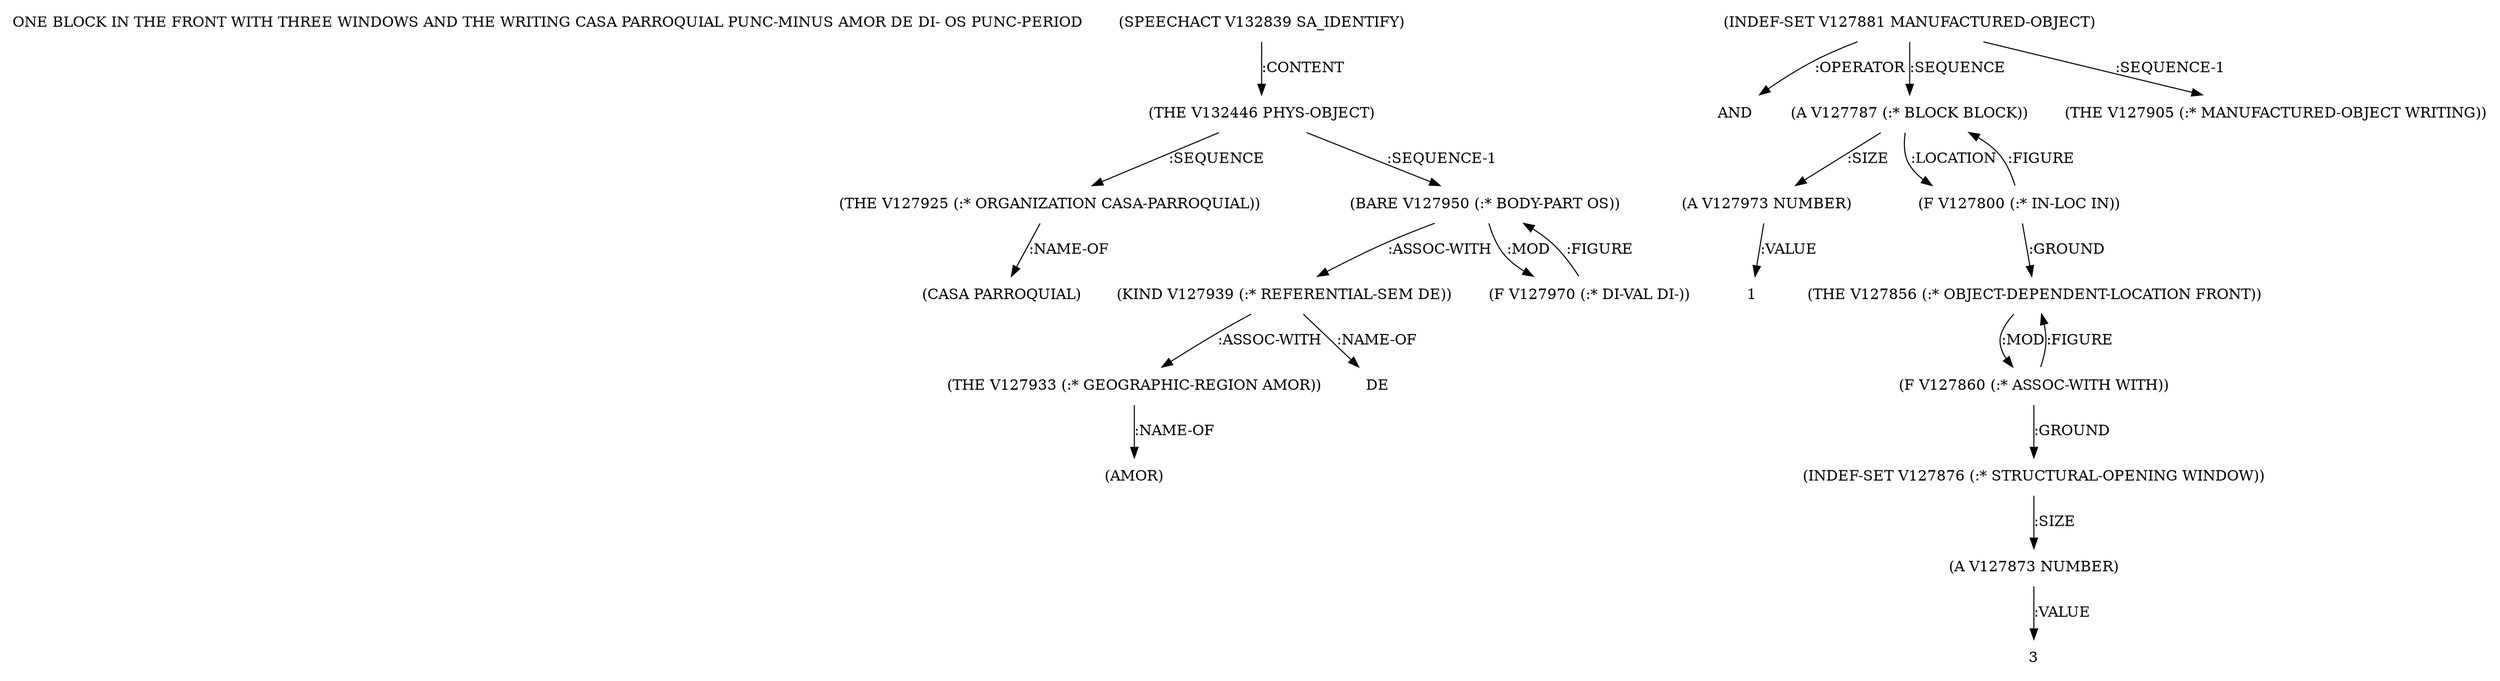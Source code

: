 digraph Terms {
  node [shape=none]
  "ONE BLOCK IN THE FRONT WITH THREE WINDOWS AND THE WRITING CASA PARROQUIAL PUNC-MINUS AMOR DE DI- OS PUNC-PERIOD"
  "V132839" [label="(SPEECHACT V132839 SA_IDENTIFY)"]
  "V132839" -> "V132446" [label=":CONTENT"]
  "V132446" [label="(THE V132446 PHYS-OBJECT)"]
  "V132446" -> "V127925" [label=":SEQUENCE"]
  "V132446" -> "V127950" [label=":SEQUENCE-1"]
  "V127925" [label="(THE V127925 (:* ORGANIZATION CASA-PARROQUIAL))"]
  "V127925" -> "NT137680" [label=":NAME-OF"]
  "NT137680" [label="(CASA PARROQUIAL)"]
  "V127950" [label="(BARE V127950 (:* BODY-PART OS))"]
  "V127950" -> "V127939" [label=":ASSOC-WITH"]
  "V127950" -> "V127970" [label=":MOD"]
  "V127970" [label="(F V127970 (:* DI-VAL DI-))"]
  "V127970" -> "V127950" [label=":FIGURE"]
  "V127939" [label="(KIND V127939 (:* REFERENTIAL-SEM DE))"]
  "V127939" -> "V127933" [label=":ASSOC-WITH"]
  "V127939" -> "NT137681" [label=":NAME-OF"]
  "NT137681" [label="DE"]
  "V127933" [label="(THE V127933 (:* GEOGRAPHIC-REGION AMOR))"]
  "V127933" -> "NT137682" [label=":NAME-OF"]
  "NT137682" [label="(AMOR)"]
  "V127881" [label="(INDEF-SET V127881 MANUFACTURED-OBJECT)"]
  "V127881" -> "NT137683" [label=":OPERATOR"]
  "NT137683" [label="AND"]
  "V127881" -> "V127787" [label=":SEQUENCE"]
  "V127881" -> "V127905" [label=":SEQUENCE-1"]
  "V127787" [label="(A V127787 (:* BLOCK BLOCK))"]
  "V127787" -> "V127973" [label=":SIZE"]
  "V127787" -> "V127800" [label=":LOCATION"]
  "V127973" [label="(A V127973 NUMBER)"]
  "V127973" -> "NT137684" [label=":VALUE"]
  "NT137684" [label="1"]
  "V127800" [label="(F V127800 (:* IN-LOC IN))"]
  "V127800" -> "V127856" [label=":GROUND"]
  "V127800" -> "V127787" [label=":FIGURE"]
  "V127856" [label="(THE V127856 (:* OBJECT-DEPENDENT-LOCATION FRONT))"]
  "V127856" -> "V127860" [label=":MOD"]
  "V127860" [label="(F V127860 (:* ASSOC-WITH WITH))"]
  "V127860" -> "V127876" [label=":GROUND"]
  "V127860" -> "V127856" [label=":FIGURE"]
  "V127876" [label="(INDEF-SET V127876 (:* STRUCTURAL-OPENING WINDOW))"]
  "V127876" -> "V127873" [label=":SIZE"]
  "V127873" [label="(A V127873 NUMBER)"]
  "V127873" -> "NT137685" [label=":VALUE"]
  "NT137685" [label="3"]
  "V127905" [label="(THE V127905 (:* MANUFACTURED-OBJECT WRITING))"]
}
